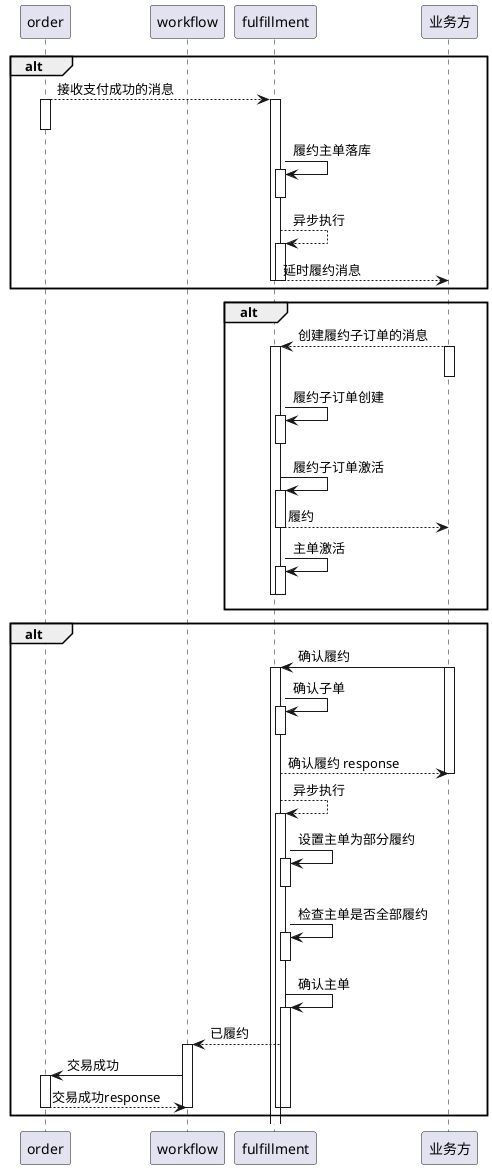 @startuml
participant order
participant workflow
participant fulfillment
participant 业务方

alt
order --> fulfillment:接收支付成功的消息
activate order
deactivate order

activate fulfillment

fulfillment -> fulfillment:履约主单落库
activate fulfillment
deactivate fulfillment

fulfillment --> fulfillment:异步执行
activate fulfillment
fulfillment --> 业务方:延时履约消息
deactivate fulfillment

deactivate fulfillment
end

alt
业务方-->fulfillment:创建履约子订单的消息
activate 业务方
deactivate 业务方

activate fulfillment

fulfillment -> fulfillment:履约子订单创建
activate fulfillment
deactivate fulfillment

fulfillment -> fulfillment:履约子订单激活
activate fulfillment
fulfillment --> 业务方:履约
deactivate fulfillment

fulfillment -> fulfillment:主单激活
activate fulfillment
deactivate fulfillment

deactivate fulfillment
end

alt
业务方 -> fulfillment:确认履约
activate 业务方

activate fulfillment

fulfillment -> fulfillment:确认子单
activate fulfillment
deactivate fulfillment

fulfillment --> 业务方:确认履约 response
deactivate 业务方

fulfillment --> fulfillment:异步执行
activate fulfillment
fulfillment -> fulfillment:设置主单为部分履约
activate fulfillment
deactivate fulfillment

fulfillment -> fulfillment:检查主单是否全部履约
activate fulfillment
deactivate fulfillment

fulfillment -> fulfillment:确认主单
activate fulfillment
fulfillment-->workflow:已履约
activate workflow
workflow -> order:交易成功
activate order
order-->workflow:交易成功response
deactivate order
deactivate workflow
deactivate fulfillment

deactivate fulfillment
end

@enduml